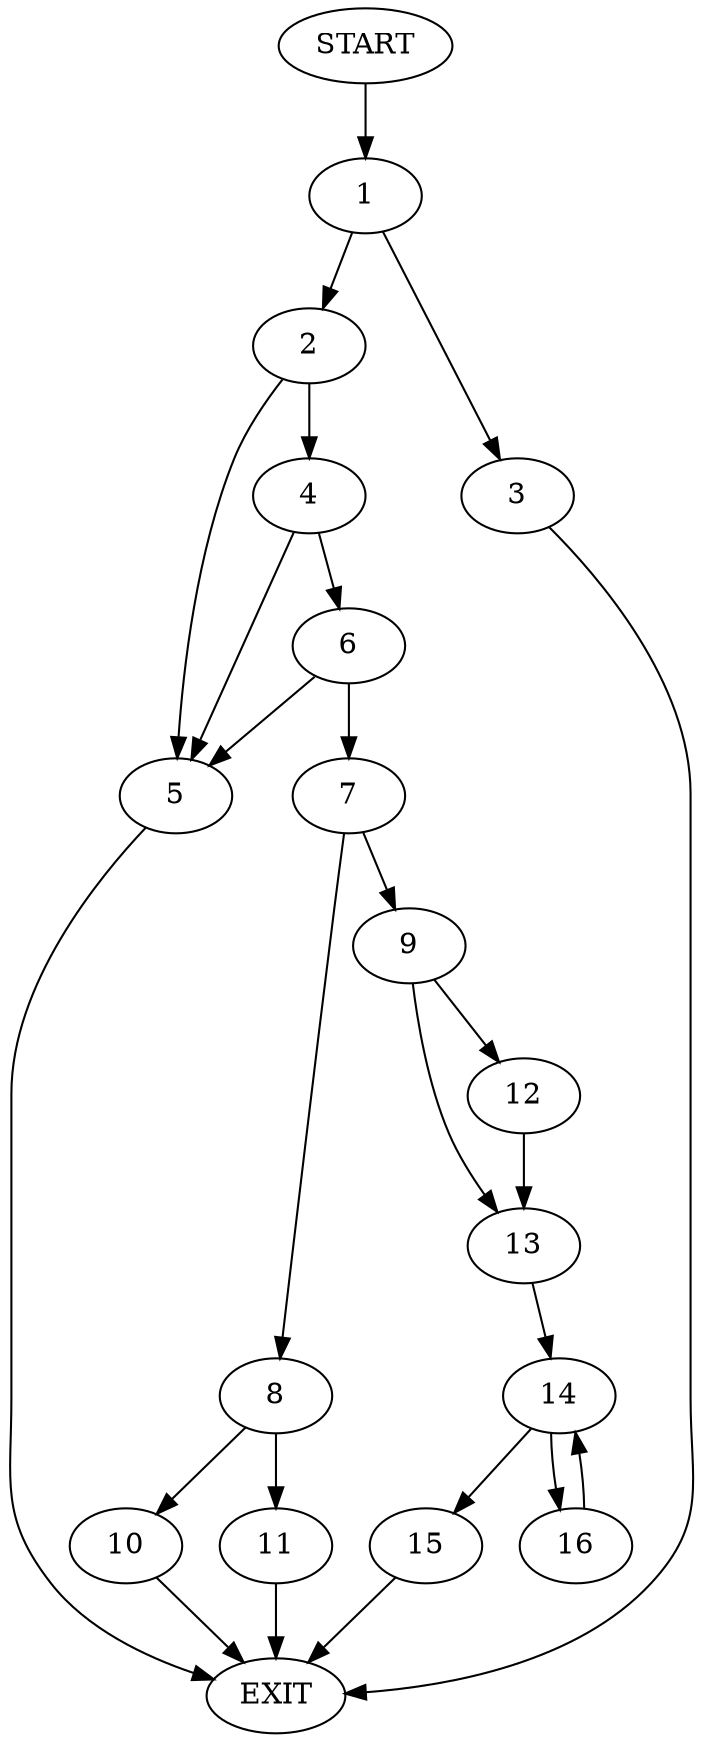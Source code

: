 digraph {
0 [label="START"]
17 [label="EXIT"]
0 -> 1
1 -> 2
1 -> 3
3 -> 17
2 -> 4
2 -> 5
5 -> 17
4 -> 6
4 -> 5
6 -> 5
6 -> 7
7 -> 8
7 -> 9
8 -> 10
8 -> 11
9 -> 12
9 -> 13
11 -> 17
10 -> 17
12 -> 13
13 -> 14
14 -> 15
14 -> 16
15 -> 17
16 -> 14
}
